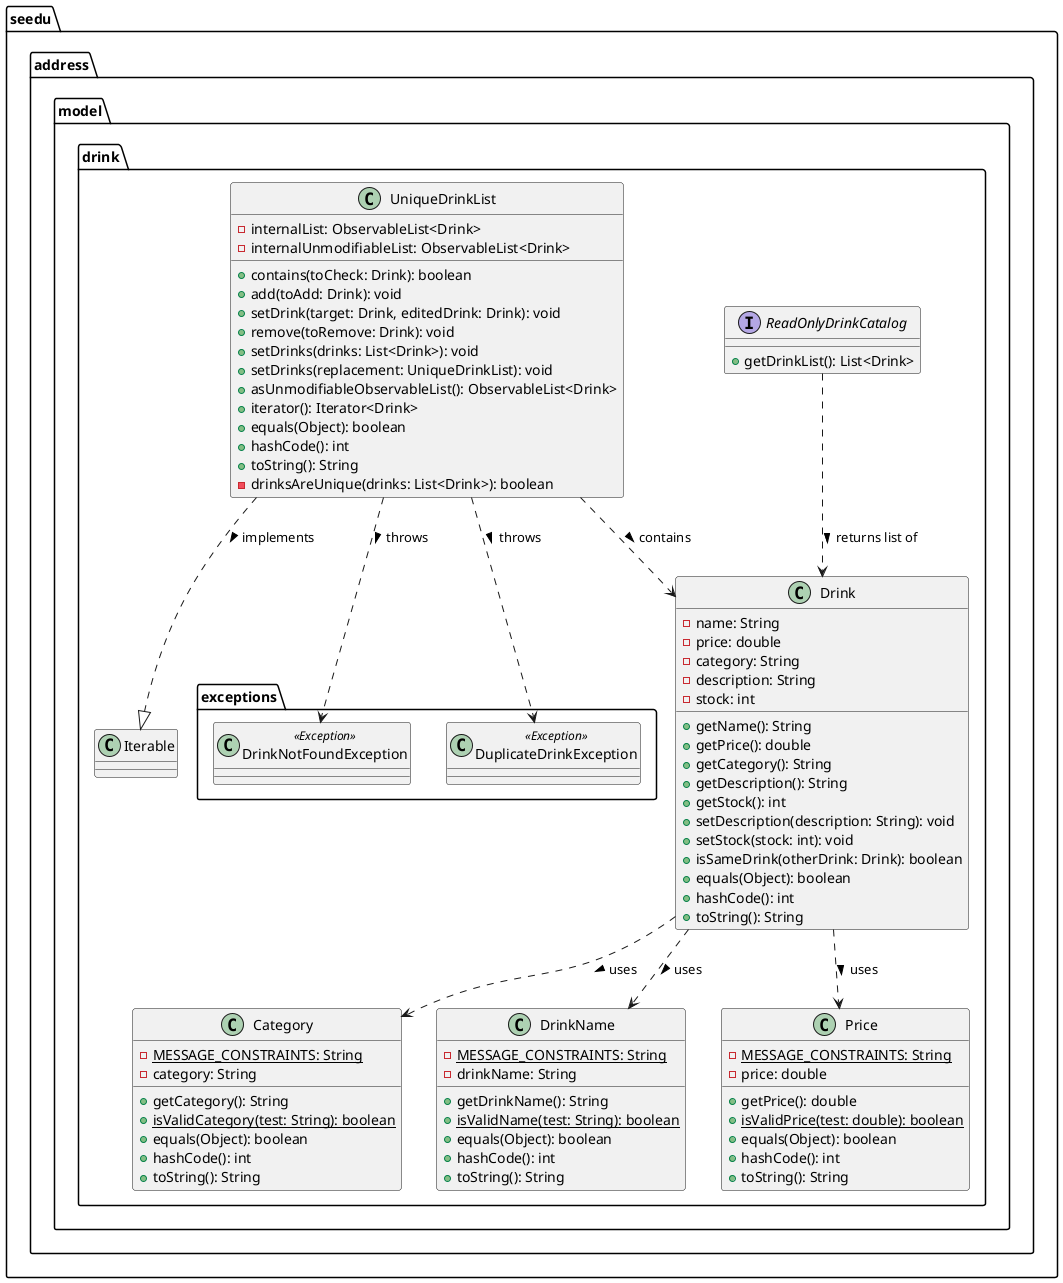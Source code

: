 @startuml
package "seedu.address.model.drink" {
    interface "ReadOnlyDrinkCatalog" {
        + getDrinkList(): List<Drink>
    }

    class "Drink" {
        - name: String
        - price: double
        - category: String
        - description: String
        - stock: int
        + getName(): String
        + getPrice(): double
        + getCategory(): String
        + getDescription(): String
        + getStock(): int
        + setDescription(description: String): void
        + setStock(stock: int): void
        + isSameDrink(otherDrink: Drink): boolean
        + equals(Object): boolean
        + hashCode(): int
        + toString(): String
    }

    class "Category" {
        - {static} MESSAGE_CONSTRAINTS: String
        - category: String
        + getCategory(): String
        + {static} isValidCategory(test: String): boolean
        + equals(Object): boolean
        + hashCode(): int
        + toString(): String
    }

    class "DrinkName" {
        - {static} MESSAGE_CONSTRAINTS: String
        - drinkName: String
        + getDrinkName(): String
        + {static} isValidName(test: String): boolean
        + equals(Object): boolean
        + hashCode(): int
        + toString(): String
    }

    class "Price" {
        - {static} MESSAGE_CONSTRAINTS: String
        - price: double
        + getPrice(): double
        + {static} isValidPrice(test: double): boolean
        + equals(Object): boolean
        + hashCode(): int
        + toString(): String
    }

    class "UniqueDrinkList" {
        - internalList: ObservableList<Drink>
        - internalUnmodifiableList: ObservableList<Drink>
        + contains(toCheck: Drink): boolean
        + add(toAdd: Drink): void
        + setDrink(target: Drink, editedDrink: Drink): void
        + remove(toRemove: Drink): void
        + setDrinks(drinks: List<Drink>): void
        + setDrinks(replacement: UniqueDrinkList): void
        + asUnmodifiableObservableList(): ObservableList<Drink>
        + iterator(): Iterator<Drink>
        + equals(Object): boolean
        + hashCode(): int
        + toString(): String
        - drinksAreUnique(drinks: List<Drink>): boolean
    }

    package "exceptions" {
        class "DrinkNotFoundException" << Exception >> {
        }

        class "DuplicateDrinkException" << Exception >> {
        }
    }

    UniqueDrinkList ..> "Drink" : contains >
    UniqueDrinkList ..> "DrinkNotFoundException" : throws >
    UniqueDrinkList ..> "DuplicateDrinkException" : throws >
    UniqueDrinkList ..|> "Iterable" : implements >
    Drink ..> "Category" : uses >
    Drink ..> "DrinkName" : uses >
    Drink ..> "Price" : uses >
    ReadOnlyDrinkCatalog ..> "Drink" : returns list of >
}

@enduml
